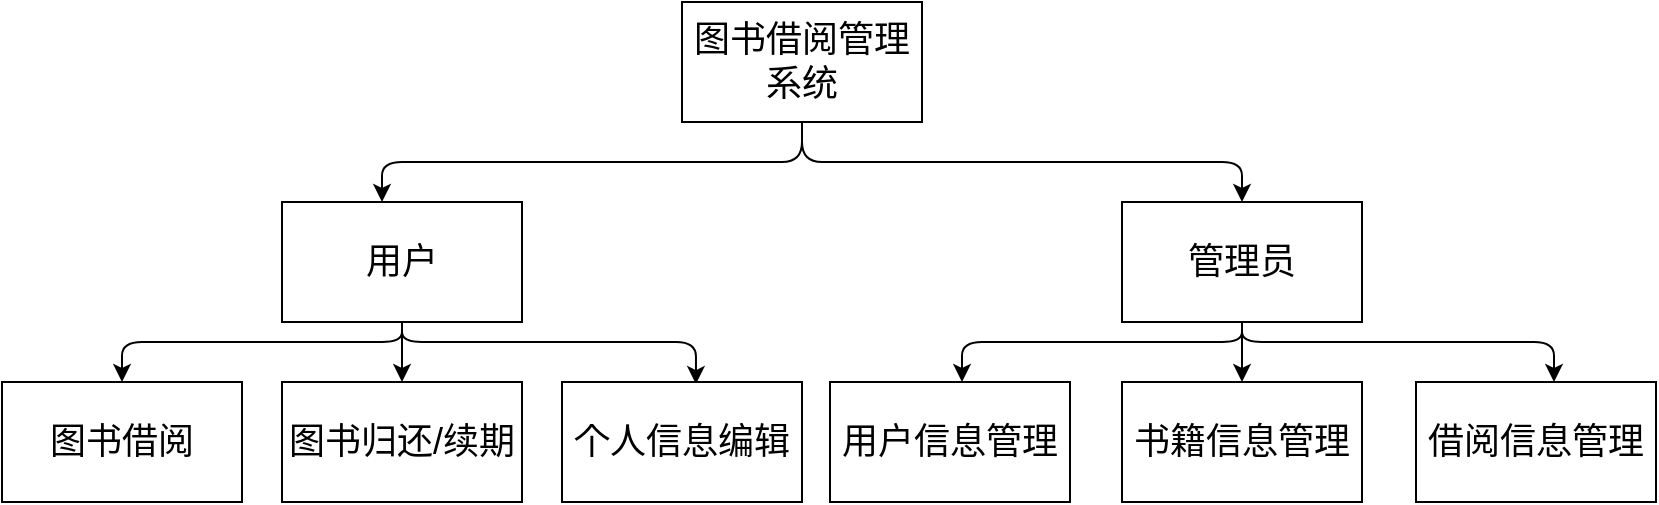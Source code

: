 <mxfile version="14.1.8" type="device"><diagram id="uhInGPfQGcPLEnPhqiOo" name="第 1 页"><mxGraphModel dx="1422" dy="706" grid="1" gridSize="10" guides="1" tooltips="1" connect="1" arrows="1" fold="1" page="1" pageScale="1" pageWidth="827" pageHeight="1169" math="0" shadow="0"><root><mxCell id="0"/><mxCell id="1" parent="0"/><mxCell id="tTqQDioPAgQwzJMP7RbB-3" value="" style="edgeStyle=orthogonalEdgeStyle;rounded=1;orthogonalLoop=1;jettySize=auto;html=1;fontSize=18;" edge="1" parent="1" source="tTqQDioPAgQwzJMP7RbB-1" target="tTqQDioPAgQwzJMP7RbB-2"><mxGeometry relative="1" as="geometry"><Array as="points"><mxPoint x="400" y="190"/><mxPoint x="190" y="190"/></Array></mxGeometry></mxCell><mxCell id="tTqQDioPAgQwzJMP7RbB-5" style="edgeStyle=orthogonalEdgeStyle;rounded=1;orthogonalLoop=1;jettySize=auto;html=1;entryX=0.5;entryY=0;entryDx=0;entryDy=0;fontSize=18;" edge="1" parent="1" source="tTqQDioPAgQwzJMP7RbB-1" target="tTqQDioPAgQwzJMP7RbB-4"><mxGeometry relative="1" as="geometry"><Array as="points"><mxPoint x="400" y="190"/><mxPoint x="620" y="190"/></Array></mxGeometry></mxCell><mxCell id="tTqQDioPAgQwzJMP7RbB-1" value="图书借阅管理系统" style="rounded=0;whiteSpace=wrap;html=1;fontSize=18;" vertex="1" parent="1"><mxGeometry x="340" y="110" width="120" height="60" as="geometry"/></mxCell><mxCell id="tTqQDioPAgQwzJMP7RbB-7" value="" style="edgeStyle=orthogonalEdgeStyle;rounded=1;orthogonalLoop=1;jettySize=auto;html=1;fontSize=18;" edge="1" parent="1" source="tTqQDioPAgQwzJMP7RbB-2" target="tTqQDioPAgQwzJMP7RbB-6"><mxGeometry relative="1" as="geometry"><Array as="points"><mxPoint x="200" y="280"/><mxPoint x="60" y="280"/></Array></mxGeometry></mxCell><mxCell id="tTqQDioPAgQwzJMP7RbB-9" style="edgeStyle=orthogonalEdgeStyle;rounded=1;orthogonalLoop=1;jettySize=auto;html=1;entryX=0.5;entryY=0;entryDx=0;entryDy=0;fontSize=18;" edge="1" parent="1" source="tTqQDioPAgQwzJMP7RbB-2" target="tTqQDioPAgQwzJMP7RbB-8"><mxGeometry relative="1" as="geometry"/></mxCell><mxCell id="tTqQDioPAgQwzJMP7RbB-11" style="edgeStyle=orthogonalEdgeStyle;rounded=1;orthogonalLoop=1;jettySize=auto;html=1;entryX=0.558;entryY=0.017;entryDx=0;entryDy=0;entryPerimeter=0;fontSize=18;" edge="1" parent="1" source="tTqQDioPAgQwzJMP7RbB-2" target="tTqQDioPAgQwzJMP7RbB-10"><mxGeometry relative="1" as="geometry"><Array as="points"><mxPoint x="200" y="280"/><mxPoint x="347" y="280"/></Array></mxGeometry></mxCell><mxCell id="tTqQDioPAgQwzJMP7RbB-2" value="用户" style="whiteSpace=wrap;html=1;rounded=0;fontSize=18;" vertex="1" parent="1"><mxGeometry x="140" y="210" width="120" height="60" as="geometry"/></mxCell><mxCell id="tTqQDioPAgQwzJMP7RbB-12" style="edgeStyle=orthogonalEdgeStyle;rounded=1;orthogonalLoop=1;jettySize=auto;html=1;fontSize=18;" edge="1" parent="1" source="tTqQDioPAgQwzJMP7RbB-4"><mxGeometry relative="1" as="geometry"><mxPoint x="480" y="300" as="targetPoint"/><Array as="points"><mxPoint x="620" y="280"/><mxPoint x="480" y="280"/></Array></mxGeometry></mxCell><mxCell id="tTqQDioPAgQwzJMP7RbB-15" style="edgeStyle=orthogonalEdgeStyle;rounded=1;orthogonalLoop=1;jettySize=auto;html=1;fontSize=18;entryX=0.5;entryY=0;entryDx=0;entryDy=0;" edge="1" parent="1" source="tTqQDioPAgQwzJMP7RbB-4" target="tTqQDioPAgQwzJMP7RbB-16"><mxGeometry relative="1" as="geometry"><mxPoint x="620" y="290" as="targetPoint"/></mxGeometry></mxCell><mxCell id="tTqQDioPAgQwzJMP7RbB-19" style="edgeStyle=orthogonalEdgeStyle;rounded=1;orthogonalLoop=1;jettySize=auto;html=1;entryX=0.575;entryY=0;entryDx=0;entryDy=0;entryPerimeter=0;fontSize=18;" edge="1" parent="1" source="tTqQDioPAgQwzJMP7RbB-4" target="tTqQDioPAgQwzJMP7RbB-17"><mxGeometry relative="1" as="geometry"><Array as="points"><mxPoint x="620" y="280"/><mxPoint x="776" y="280"/></Array></mxGeometry></mxCell><mxCell id="tTqQDioPAgQwzJMP7RbB-4" value="管理员" style="whiteSpace=wrap;html=1;rounded=0;fontSize=18;" vertex="1" parent="1"><mxGeometry x="560" y="210" width="120" height="60" as="geometry"/></mxCell><mxCell id="tTqQDioPAgQwzJMP7RbB-6" value="图书借阅" style="whiteSpace=wrap;html=1;rounded=0;fontSize=18;" vertex="1" parent="1"><mxGeometry y="300" width="120" height="60" as="geometry"/></mxCell><mxCell id="tTqQDioPAgQwzJMP7RbB-8" value="图书归还/续期" style="whiteSpace=wrap;html=1;rounded=0;fontSize=18;" vertex="1" parent="1"><mxGeometry x="140" y="300" width="120" height="60" as="geometry"/></mxCell><mxCell id="tTqQDioPAgQwzJMP7RbB-10" value="个人信息编辑" style="whiteSpace=wrap;html=1;rounded=0;fontSize=18;" vertex="1" parent="1"><mxGeometry x="280" y="300" width="120" height="60" as="geometry"/></mxCell><mxCell id="tTqQDioPAgQwzJMP7RbB-13" value="用户信息管理" style="whiteSpace=wrap;html=1;rounded=0;fontSize=18;" vertex="1" parent="1"><mxGeometry x="414" y="300" width="120" height="60" as="geometry"/></mxCell><mxCell id="tTqQDioPAgQwzJMP7RbB-16" value="书籍信息管理" style="whiteSpace=wrap;html=1;rounded=0;fontSize=18;" vertex="1" parent="1"><mxGeometry x="560" y="300" width="120" height="60" as="geometry"/></mxCell><mxCell id="tTqQDioPAgQwzJMP7RbB-17" value="借阅信息管理" style="whiteSpace=wrap;html=1;rounded=0;fontSize=18;" vertex="1" parent="1"><mxGeometry x="707" y="300" width="120" height="60" as="geometry"/></mxCell></root></mxGraphModel></diagram></mxfile>